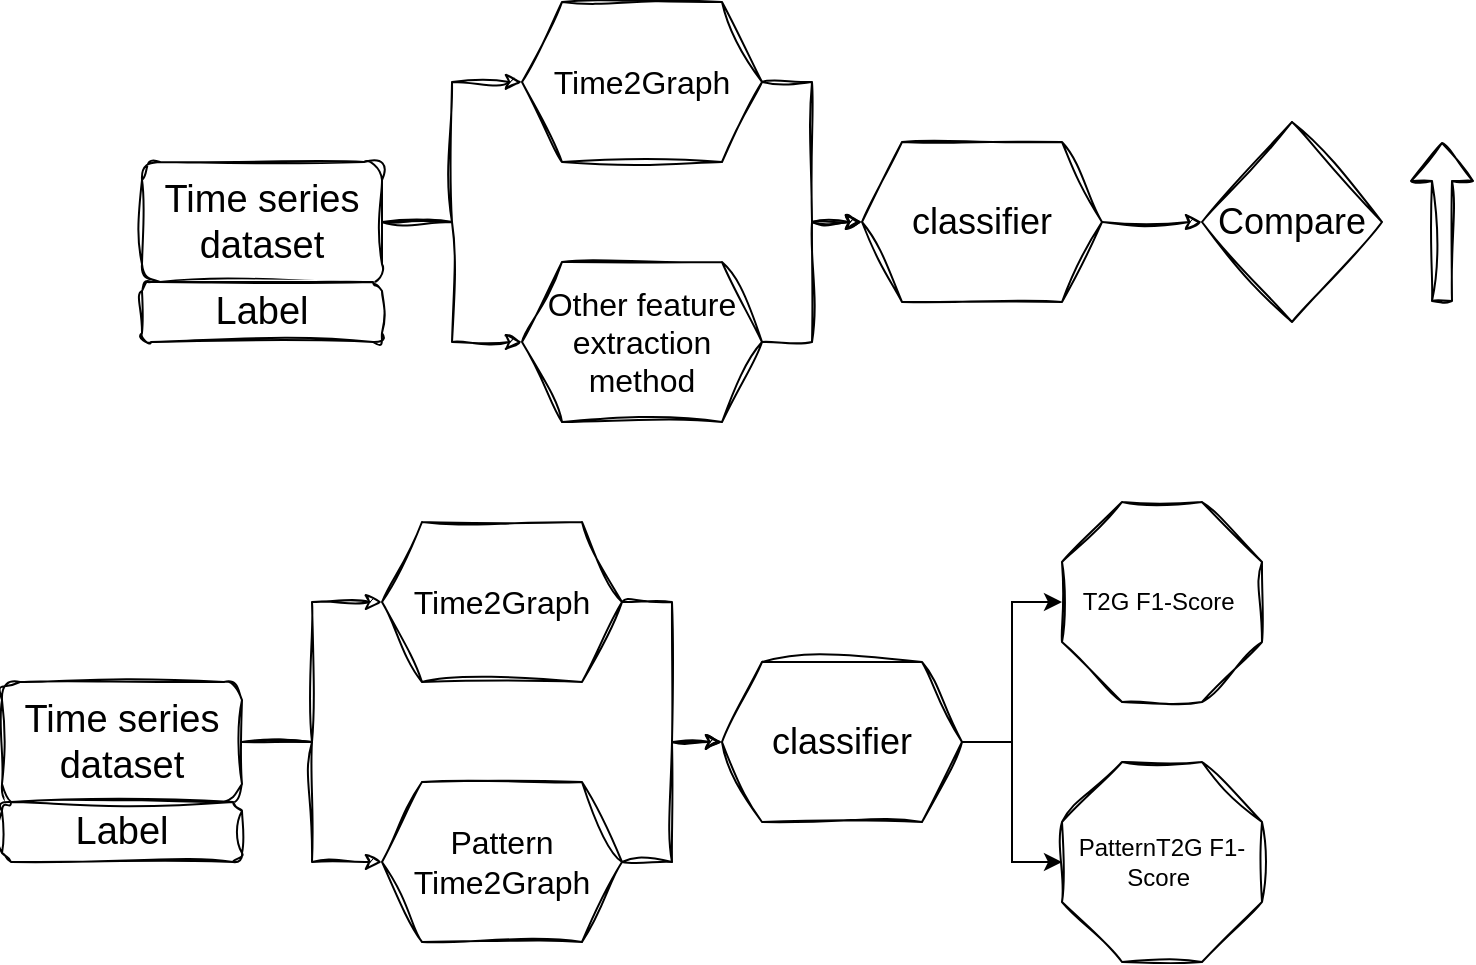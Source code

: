 <mxfile version="22.1.5" type="github">
  <diagram name="第 1 页" id="HjGmIlFVLZZz4bBiAeKY">
    <mxGraphModel dx="1386" dy="759" grid="1" gridSize="10" guides="1" tooltips="1" connect="1" arrows="1" fold="1" page="1" pageScale="1" pageWidth="827" pageHeight="1169" math="0" shadow="0">
      <root>
        <mxCell id="0" />
        <mxCell id="1" parent="0" />
        <mxCell id="PvD9Z8y97wQxzXod0qV7-1" value="" style="group;sketch=1;curveFitting=1;jiggle=2;" vertex="1" connectable="0" parent="1">
          <mxGeometry x="110" y="170" width="120" height="90" as="geometry" />
        </mxCell>
        <mxCell id="PvD9Z8y97wQxzXod0qV7-2" value="Time series dataset" style="rounded=1;whiteSpace=wrap;html=1;fontSize=19;sketch=1;curveFitting=1;jiggle=2;" vertex="1" parent="PvD9Z8y97wQxzXod0qV7-1">
          <mxGeometry width="120" height="60" as="geometry" />
        </mxCell>
        <mxCell id="PvD9Z8y97wQxzXod0qV7-3" value="Label" style="rounded=1;whiteSpace=wrap;html=1;fontSize=19;sketch=1;curveFitting=1;jiggle=2;" vertex="1" parent="PvD9Z8y97wQxzXod0qV7-1">
          <mxGeometry y="60" width="120" height="30" as="geometry" />
        </mxCell>
        <mxCell id="PvD9Z8y97wQxzXod0qV7-4" style="edgeStyle=orthogonalEdgeStyle;rounded=0;orthogonalLoop=1;jettySize=auto;html=1;exitX=1;exitY=0.5;exitDx=0;exitDy=0;sketch=1;curveFitting=1;jiggle=2;" edge="1" parent="1" source="PvD9Z8y97wQxzXod0qV7-5" target="PvD9Z8y97wQxzXod0qV7-11">
          <mxGeometry relative="1" as="geometry" />
        </mxCell>
        <mxCell id="PvD9Z8y97wQxzXod0qV7-5" value="Time2Graph" style="shape=hexagon;perimeter=hexagonPerimeter2;whiteSpace=wrap;html=1;fixedSize=1;fontSize=16;sketch=1;curveFitting=1;jiggle=2;" vertex="1" parent="1">
          <mxGeometry x="300" y="90" width="120" height="80" as="geometry" />
        </mxCell>
        <mxCell id="PvD9Z8y97wQxzXod0qV7-6" style="edgeStyle=orthogonalEdgeStyle;rounded=0;orthogonalLoop=1;jettySize=auto;html=1;exitX=1;exitY=0.5;exitDx=0;exitDy=0;entryX=0;entryY=0.5;entryDx=0;entryDy=0;sketch=1;curveFitting=1;jiggle=2;" edge="1" parent="1" source="PvD9Z8y97wQxzXod0qV7-2" target="PvD9Z8y97wQxzXod0qV7-5">
          <mxGeometry relative="1" as="geometry" />
        </mxCell>
        <mxCell id="PvD9Z8y97wQxzXod0qV7-7" style="edgeStyle=orthogonalEdgeStyle;rounded=0;orthogonalLoop=1;jettySize=auto;html=1;exitX=1;exitY=0.5;exitDx=0;exitDy=0;entryX=0;entryY=0.5;entryDx=0;entryDy=0;sketch=1;curveFitting=1;jiggle=2;" edge="1" parent="1" source="PvD9Z8y97wQxzXod0qV7-8" target="PvD9Z8y97wQxzXod0qV7-11">
          <mxGeometry relative="1" as="geometry" />
        </mxCell>
        <mxCell id="PvD9Z8y97wQxzXod0qV7-8" value="Other&amp;nbsp;feature extraction method" style="shape=hexagon;perimeter=hexagonPerimeter2;whiteSpace=wrap;html=1;fixedSize=1;fontSize=16;sketch=1;curveFitting=1;jiggle=2;" vertex="1" parent="1">
          <mxGeometry x="300" y="220" width="120" height="80" as="geometry" />
        </mxCell>
        <mxCell id="PvD9Z8y97wQxzXod0qV7-9" style="edgeStyle=orthogonalEdgeStyle;rounded=0;orthogonalLoop=1;jettySize=auto;html=1;exitX=1;exitY=0.5;exitDx=0;exitDy=0;entryX=0;entryY=0.5;entryDx=0;entryDy=0;sketch=1;curveFitting=1;jiggle=2;" edge="1" parent="1" source="PvD9Z8y97wQxzXod0qV7-2" target="PvD9Z8y97wQxzXod0qV7-8">
          <mxGeometry relative="1" as="geometry" />
        </mxCell>
        <mxCell id="PvD9Z8y97wQxzXod0qV7-10" style="edgeStyle=orthogonalEdgeStyle;rounded=0;orthogonalLoop=1;jettySize=auto;html=1;exitX=1;exitY=0.5;exitDx=0;exitDy=0;sketch=1;curveFitting=1;jiggle=2;" edge="1" parent="1" source="PvD9Z8y97wQxzXod0qV7-11" target="PvD9Z8y97wQxzXod0qV7-12">
          <mxGeometry relative="1" as="geometry" />
        </mxCell>
        <mxCell id="PvD9Z8y97wQxzXod0qV7-11" value="&lt;font style=&quot;font-size: 18px;&quot;&gt;classifier&lt;/font&gt;" style="shape=hexagon;perimeter=hexagonPerimeter2;whiteSpace=wrap;html=1;fixedSize=1;sketch=1;curveFitting=1;jiggle=2;" vertex="1" parent="1">
          <mxGeometry x="470" y="160" width="120" height="80" as="geometry" />
        </mxCell>
        <mxCell id="PvD9Z8y97wQxzXod0qV7-12" value="&lt;font style=&quot;font-size: 18px;&quot;&gt;Compare&lt;/font&gt;" style="rhombus;whiteSpace=wrap;html=1;sketch=1;curveFitting=1;jiggle=2;" vertex="1" parent="1">
          <mxGeometry x="640" y="150" width="90" height="100" as="geometry" />
        </mxCell>
        <mxCell id="PvD9Z8y97wQxzXod0qV7-13" value="" style="group;sketch=1;curveFitting=1;jiggle=2;" vertex="1" connectable="0" parent="1">
          <mxGeometry x="40" y="430" width="120" height="90" as="geometry" />
        </mxCell>
        <mxCell id="PvD9Z8y97wQxzXod0qV7-14" value="Time series dataset" style="rounded=1;whiteSpace=wrap;html=1;fontSize=19;sketch=1;curveFitting=1;jiggle=2;" vertex="1" parent="PvD9Z8y97wQxzXod0qV7-13">
          <mxGeometry width="120" height="60" as="geometry" />
        </mxCell>
        <mxCell id="PvD9Z8y97wQxzXod0qV7-15" value="Label" style="rounded=1;whiteSpace=wrap;html=1;fontSize=19;sketch=1;curveFitting=1;jiggle=2;" vertex="1" parent="PvD9Z8y97wQxzXod0qV7-13">
          <mxGeometry y="60" width="120" height="30" as="geometry" />
        </mxCell>
        <mxCell id="PvD9Z8y97wQxzXod0qV7-16" style="edgeStyle=orthogonalEdgeStyle;rounded=0;orthogonalLoop=1;jettySize=auto;html=1;exitX=1;exitY=0.5;exitDx=0;exitDy=0;sketch=1;curveFitting=1;jiggle=2;" edge="1" parent="1" source="PvD9Z8y97wQxzXod0qV7-17" target="PvD9Z8y97wQxzXod0qV7-22">
          <mxGeometry relative="1" as="geometry" />
        </mxCell>
        <mxCell id="PvD9Z8y97wQxzXod0qV7-17" value="Time2Graph" style="shape=hexagon;perimeter=hexagonPerimeter2;whiteSpace=wrap;html=1;fixedSize=1;fontSize=16;sketch=1;curveFitting=1;jiggle=2;" vertex="1" parent="1">
          <mxGeometry x="230" y="350" width="120" height="80" as="geometry" />
        </mxCell>
        <mxCell id="PvD9Z8y97wQxzXod0qV7-18" style="edgeStyle=orthogonalEdgeStyle;rounded=0;orthogonalLoop=1;jettySize=auto;html=1;exitX=1;exitY=0.5;exitDx=0;exitDy=0;entryX=0;entryY=0.5;entryDx=0;entryDy=0;sketch=1;curveFitting=1;jiggle=2;" edge="1" parent="1" source="PvD9Z8y97wQxzXod0qV7-14" target="PvD9Z8y97wQxzXod0qV7-17">
          <mxGeometry relative="1" as="geometry" />
        </mxCell>
        <mxCell id="PvD9Z8y97wQxzXod0qV7-19" style="edgeStyle=orthogonalEdgeStyle;rounded=0;orthogonalLoop=1;jettySize=auto;html=1;exitX=1;exitY=0.5;exitDx=0;exitDy=0;entryX=0;entryY=0.5;entryDx=0;entryDy=0;sketch=1;curveFitting=1;jiggle=2;" edge="1" parent="1" source="PvD9Z8y97wQxzXod0qV7-20" target="PvD9Z8y97wQxzXod0qV7-22">
          <mxGeometry relative="1" as="geometry" />
        </mxCell>
        <mxCell id="PvD9Z8y97wQxzXod0qV7-20" value="Pattern Time2Graph" style="shape=hexagon;perimeter=hexagonPerimeter2;whiteSpace=wrap;html=1;fixedSize=1;fontSize=16;sketch=1;curveFitting=1;jiggle=2;" vertex="1" parent="1">
          <mxGeometry x="230" y="480" width="120" height="80" as="geometry" />
        </mxCell>
        <mxCell id="PvD9Z8y97wQxzXod0qV7-21" style="edgeStyle=orthogonalEdgeStyle;rounded=0;orthogonalLoop=1;jettySize=auto;html=1;exitX=1;exitY=0.5;exitDx=0;exitDy=0;entryX=0;entryY=0.5;entryDx=0;entryDy=0;sketch=1;curveFitting=1;jiggle=2;" edge="1" parent="1" source="PvD9Z8y97wQxzXod0qV7-14" target="PvD9Z8y97wQxzXod0qV7-20">
          <mxGeometry relative="1" as="geometry" />
        </mxCell>
        <mxCell id="PvD9Z8y97wQxzXod0qV7-30" style="edgeStyle=orthogonalEdgeStyle;rounded=0;orthogonalLoop=1;jettySize=auto;html=1;exitX=1;exitY=0.5;exitDx=0;exitDy=0;" edge="1" parent="1" source="PvD9Z8y97wQxzXod0qV7-22" target="PvD9Z8y97wQxzXod0qV7-28">
          <mxGeometry relative="1" as="geometry" />
        </mxCell>
        <mxCell id="PvD9Z8y97wQxzXod0qV7-22" value="&lt;font style=&quot;font-size: 18px;&quot;&gt;classifier&lt;/font&gt;" style="shape=hexagon;perimeter=hexagonPerimeter2;whiteSpace=wrap;html=1;fixedSize=1;sketch=1;curveFitting=1;jiggle=2;" vertex="1" parent="1">
          <mxGeometry x="400" y="420" width="120" height="80" as="geometry" />
        </mxCell>
        <mxCell id="PvD9Z8y97wQxzXod0qV7-23" value="" style="shape=flexArrow;endArrow=classic;html=1;rounded=0;sketch=1;curveFitting=1;jiggle=2;" edge="1" parent="1">
          <mxGeometry width="50" height="50" relative="1" as="geometry">
            <mxPoint x="760" y="240" as="sourcePoint" />
            <mxPoint x="760" y="160" as="targetPoint" />
          </mxGeometry>
        </mxCell>
        <mxCell id="PvD9Z8y97wQxzXod0qV7-27" value="T2G F1-Score&amp;nbsp;" style="whiteSpace=wrap;html=1;shape=mxgraph.basic.octagon2;align=center;verticalAlign=middle;dx=15;sketch=1;curveFitting=1;jiggle=2;" vertex="1" parent="1">
          <mxGeometry x="570" y="340" width="100" height="100" as="geometry" />
        </mxCell>
        <mxCell id="PvD9Z8y97wQxzXod0qV7-28" value="PatternT2G F1-Score&amp;nbsp;" style="whiteSpace=wrap;html=1;shape=mxgraph.basic.octagon2;align=center;verticalAlign=middle;dx=15;sketch=1;curveFitting=1;jiggle=2;" vertex="1" parent="1">
          <mxGeometry x="570" y="470" width="100" height="100" as="geometry" />
        </mxCell>
        <mxCell id="PvD9Z8y97wQxzXod0qV7-29" style="edgeStyle=orthogonalEdgeStyle;rounded=0;orthogonalLoop=1;jettySize=auto;html=1;exitX=1;exitY=0.5;exitDx=0;exitDy=0;entryX=0;entryY=0.5;entryDx=0;entryDy=0;entryPerimeter=0;" edge="1" parent="1" source="PvD9Z8y97wQxzXod0qV7-22" target="PvD9Z8y97wQxzXod0qV7-27">
          <mxGeometry relative="1" as="geometry" />
        </mxCell>
      </root>
    </mxGraphModel>
  </diagram>
</mxfile>
